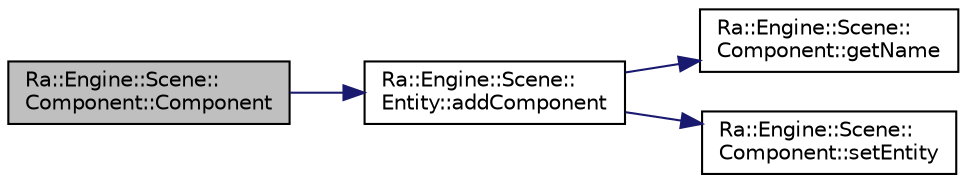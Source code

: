 digraph "Ra::Engine::Scene::Component::Component"
{
 // INTERACTIVE_SVG=YES
 // LATEX_PDF_SIZE
  edge [fontname="Helvetica",fontsize="10",labelfontname="Helvetica",labelfontsize="10"];
  node [fontname="Helvetica",fontsize="10",shape=record];
  rankdir="LR";
  Node1 [label="Ra::Engine::Scene::\lComponent::Component",height=0.2,width=0.4,color="black", fillcolor="grey75", style="filled", fontcolor="black",tooltip="CONSTRUCTOR."];
  Node1 -> Node2 [color="midnightblue",fontsize="10",style="solid",fontname="Helvetica"];
  Node2 [label="Ra::Engine::Scene::\lEntity::addComponent",height=0.2,width=0.4,color="black", fillcolor="white", style="filled",URL="$classRa_1_1Engine_1_1Scene_1_1Entity.html#a71a83f23fc7589da1e946d17af2d6e0b",tooltip="Add a component to the given entity. Component ownership is transfered to the entity."];
  Node2 -> Node3 [color="midnightblue",fontsize="10",style="solid",fontname="Helvetica"];
  Node3 [label="Ra::Engine::Scene::\lComponent::getName",height=0.2,width=0.4,color="black", fillcolor="white", style="filled",URL="$classRa_1_1Engine_1_1Scene_1_1Component.html#a60e3234670ccfb680405445f06d2854e",tooltip="Return the component's name."];
  Node2 -> Node4 [color="midnightblue",fontsize="10",style="solid",fontname="Helvetica"];
  Node4 [label="Ra::Engine::Scene::\lComponent::setEntity",height=0.2,width=0.4,color="black", fillcolor="white", style="filled",URL="$classRa_1_1Engine_1_1Scene_1_1Component.html#ad44b5414496c676d53ca19f74c937bd3",tooltip="Set entity the component is part of. This method is called by the entity."];
}
